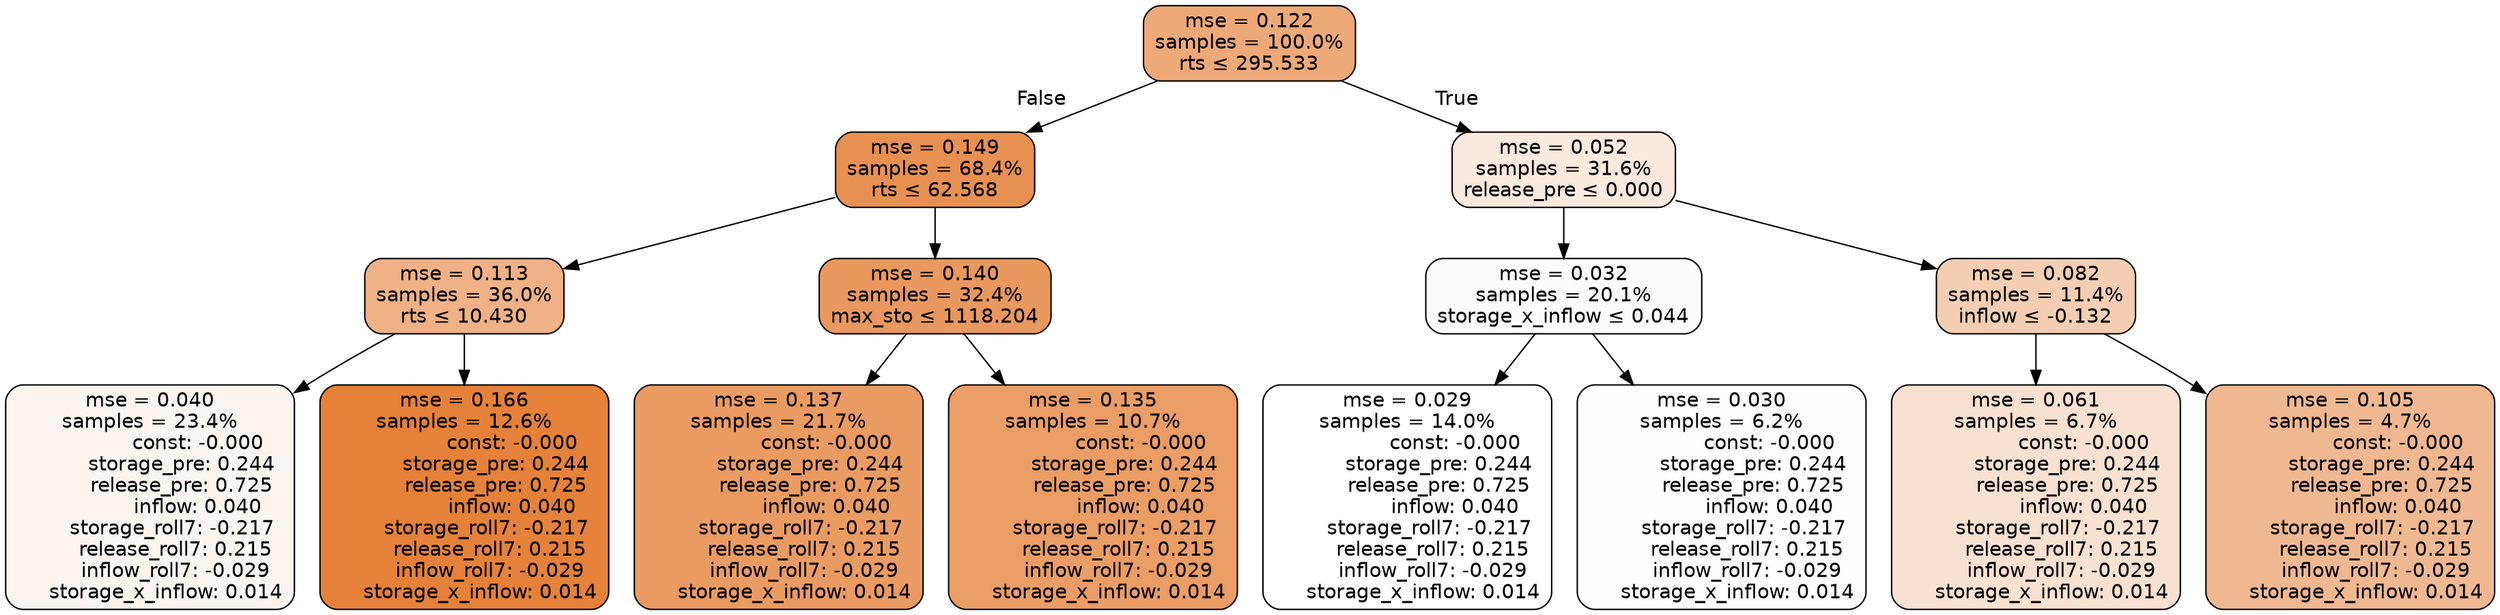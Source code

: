 digraph tree {
node [shape=rectangle, style="filled, rounded", color="black", fontname=helvetica] ;
edge [fontname=helvetica] ;
	"0" [label="mse = 0.122
samples = 100.0%
rts &le; 295.533", fillcolor="#eda978"]
	"1" [label="mse = 0.149
samples = 68.4%
rts &le; 62.568", fillcolor="#e89051"]
	"2" [label="mse = 0.113
samples = 36.0%
rts &le; 10.430", fillcolor="#efb185"]
	"3" [label="mse = 0.040
samples = 23.4%
               const: -0.000
          storage_pre: 0.244
          release_pre: 0.725
               inflow: 0.040
       storage_roll7: -0.217
        release_roll7: 0.215
        inflow_roll7: -0.029
     storage_x_inflow: 0.014", fillcolor="#fcf4ef"]
	"4" [label="mse = 0.166
samples = 12.6%
               const: -0.000
          storage_pre: 0.244
          release_pre: 0.725
               inflow: 0.040
       storage_roll7: -0.217
        release_roll7: 0.215
        inflow_roll7: -0.029
     storage_x_inflow: 0.014", fillcolor="#e58139"]
	"5" [label="mse = 0.140
samples = 32.4%
max_sto &le; 1118.204", fillcolor="#e9985e"]
	"6" [label="mse = 0.137
samples = 21.7%
               const: -0.000
          storage_pre: 0.244
          release_pre: 0.725
               inflow: 0.040
       storage_roll7: -0.217
        release_roll7: 0.215
        inflow_roll7: -0.029
     storage_x_inflow: 0.014", fillcolor="#ea9b62"]
	"7" [label="mse = 0.135
samples = 10.7%
               const: -0.000
          storage_pre: 0.244
          release_pre: 0.725
               inflow: 0.040
       storage_roll7: -0.217
        release_roll7: 0.215
        inflow_roll7: -0.029
     storage_x_inflow: 0.014", fillcolor="#ea9d65"]
	"8" [label="mse = 0.052
samples = 31.6%
release_pre &le; 0.000", fillcolor="#fae9dd"]
	"9" [label="mse = 0.032
samples = 20.1%
storage_x_inflow &le; 0.044", fillcolor="#fefcfb"]
	"10" [label="mse = 0.029
samples = 14.0%
               const: -0.000
          storage_pre: 0.244
          release_pre: 0.725
               inflow: 0.040
       storage_roll7: -0.217
        release_roll7: 0.215
        inflow_roll7: -0.029
     storage_x_inflow: 0.014", fillcolor="#ffffff"]
	"11" [label="mse = 0.030
samples = 6.2%
               const: -0.000
          storage_pre: 0.244
          release_pre: 0.725
               inflow: 0.040
       storage_roll7: -0.217
        release_roll7: 0.215
        inflow_roll7: -0.029
     storage_x_inflow: 0.014", fillcolor="#fefefd"]
	"12" [label="mse = 0.082
samples = 11.4%
inflow &le; -0.132", fillcolor="#f4ceb2"]
	"13" [label="mse = 0.061
samples = 6.7%
               const: -0.000
          storage_pre: 0.244
          release_pre: 0.725
               inflow: 0.040
       storage_roll7: -0.217
        release_roll7: 0.215
        inflow_roll7: -0.029
     storage_x_inflow: 0.014", fillcolor="#f8e1d0"]
	"14" [label="mse = 0.105
samples = 4.7%
               const: -0.000
          storage_pre: 0.244
          release_pre: 0.725
               inflow: 0.040
       storage_roll7: -0.217
        release_roll7: 0.215
        inflow_roll7: -0.029
     storage_x_inflow: 0.014", fillcolor="#f0b890"]

	"0" -> "1" [labeldistance=2.5, labelangle=45, headlabel="False"]
	"1" -> "2"
	"2" -> "3"
	"2" -> "4"
	"1" -> "5"
	"5" -> "6"
	"5" -> "7"
	"0" -> "8" [labeldistance=2.5, labelangle=-45, headlabel="True"]
	"8" -> "9"
	"9" -> "10"
	"9" -> "11"
	"8" -> "12"
	"12" -> "13"
	"12" -> "14"
}